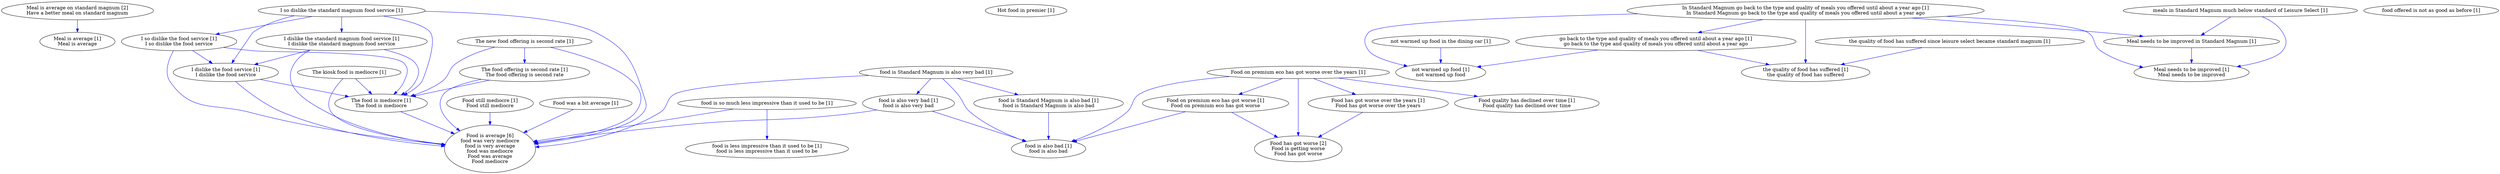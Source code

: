 digraph collapsedGraph {
"Meal is average on standard magnum [2]\nHave a better meal on standard magnum""Food is average [6]\nfood was very mediocre\nfood is very average\nfood was mediocre\nFood was average\nFood mediocre""Food has got worse [2]\nFood is getting worse\nFood has got worse""Food still mediocre [1]\nFood still mediocre""Food quality has declined over time [1]\nFood quality has declined over time""Food on premium eco has got worse over the years [1]""Food on premium eco has got worse [1]\nFood on premium eco has got worse""Food has got worse over the years [1]\nFood has got worse over the years""Food was a bit average [1]""Hot food in premier [1]""I so dislike the standard magnum food service [1]""I dislike the standard magnum food service [1]\nI dislike the standard magnum food service""I dislike the food service [1]\nI dislike the food service""I so dislike the food service [1]\nI so dislike the food service""In Standard Magnum go back to the type and quality of meals you offered until about a year ago [1]\nIn Standard Magnum go back to the type and quality of meals you offered until about a year ago""go back to the type and quality of meals you offered until about a year ago [1]\ngo back to the type and quality of meals you offered until about a year ago""Meal is average [1]\nMeal is average""Meal needs to be improved in Standard Magnum [1]""Meal needs to be improved [1]\nMeal needs to be improved""The kiosk food is mediocre [1]""The food is mediocre [1]\nThe food is mediocre""The new food offering is second rate [1]""The food offering is second rate [1]\nThe food offering is second rate""food is Standard Magnum is also very bad [1]""food is Standard Magnum is also bad [1]\nfood is Standard Magnum is also bad""food is also bad [1]\nfood is also bad""food is also very bad [1]\nfood is also very bad""food is so much less impressive than it used to be [1]""food is less impressive than it used to be [1]\nfood is less impressive than it used to be""food offered is not as good as before [1]""meals in Standard Magnum much below standard of Leisure Select [1]""not warmed up food in the dining car [1]""not warmed up food [1]\nnot warmed up food""the quality of food has suffered since leisure select became standard magnum [1]""the quality of food has suffered [1]\nthe quality of food has suffered""Food on premium eco has got worse over the years [1]" -> "Food on premium eco has got worse [1]\nFood on premium eco has got worse" [color=blue]
"Food on premium eco has got worse over the years [1]" -> "Food has got worse over the years [1]\nFood has got worse over the years" [color=blue]
"Food on premium eco has got worse over the years [1]" -> "Food quality has declined over time [1]\nFood quality has declined over time" [color=blue]
"Food has got worse over the years [1]\nFood has got worse over the years" -> "Food has got worse [2]\nFood is getting worse\nFood has got worse" [color=blue]
"I so dislike the standard magnum food service [1]" -> "I dislike the standard magnum food service [1]\nI dislike the standard magnum food service" [color=blue]
"I dislike the standard magnum food service [1]\nI dislike the standard magnum food service" -> "I dislike the food service [1]\nI dislike the food service" [color=blue]
"I so dislike the standard magnum food service [1]" -> "I so dislike the food service [1]\nI so dislike the food service" [color=blue]
"I so dislike the food service [1]\nI so dislike the food service" -> "I dislike the food service [1]\nI dislike the food service" [color=blue]
"I so dislike the standard magnum food service [1]" -> "I dislike the food service [1]\nI dislike the food service" [color=blue]
"In Standard Magnum go back to the type and quality of meals you offered until about a year ago [1]\nIn Standard Magnum go back to the type and quality of meals you offered until about a year ago" -> "go back to the type and quality of meals you offered until about a year ago [1]\ngo back to the type and quality of meals you offered until about a year ago" [color=blue]
"Meal needs to be improved in Standard Magnum [1]" -> "Meal needs to be improved [1]\nMeal needs to be improved" [color=blue]
"In Standard Magnum go back to the type and quality of meals you offered until about a year ago [1]\nIn Standard Magnum go back to the type and quality of meals you offered until about a year ago" -> "Meal needs to be improved in Standard Magnum [1]" [color=blue]
"The kiosk food is mediocre [1]" -> "The food is mediocre [1]\nThe food is mediocre" [color=blue]
"I dislike the food service [1]\nI dislike the food service" -> "The food is mediocre [1]\nThe food is mediocre" [color=blue]
"I so dislike the food service [1]\nI so dislike the food service" -> "The food is mediocre [1]\nThe food is mediocre" [color=blue]
"The new food offering is second rate [1]" -> "The food offering is second rate [1]\nThe food offering is second rate" [color=blue]
"The food offering is second rate [1]\nThe food offering is second rate" -> "The food is mediocre [1]\nThe food is mediocre" [color=blue]
"food is Standard Magnum is also very bad [1]" -> "food is Standard Magnum is also bad [1]\nfood is Standard Magnum is also bad" [color=blue]
"food is Standard Magnum is also bad [1]\nfood is Standard Magnum is also bad" -> "food is also bad [1]\nfood is also bad" [color=blue]
"food is Standard Magnum is also very bad [1]" -> "food is also very bad [1]\nfood is also very bad" [color=blue]
"food is also very bad [1]\nfood is also very bad" -> "food is also bad [1]\nfood is also bad" [color=blue]
"food is Standard Magnum is also very bad [1]" -> "food is also bad [1]\nfood is also bad" [color=blue]
"Food on premium eco has got worse over the years [1]" -> "food is also bad [1]\nfood is also bad" [color=blue]
"Food on premium eco has got worse [1]\nFood on premium eco has got worse" -> "food is also bad [1]\nfood is also bad" [color=blue]
"food is so much less impressive than it used to be [1]" -> "food is less impressive than it used to be [1]\nfood is less impressive than it used to be" [color=blue]
"Food still mediocre [1]\nFood still mediocre" -> "Food is average [6]\nfood was very mediocre\nfood is very average\nfood was mediocre\nFood was average\nFood mediocre" [color=blue]
"Food was a bit average [1]" -> "Food is average [6]\nfood was very mediocre\nfood is very average\nfood was mediocre\nFood was average\nFood mediocre" [color=blue]
"The kiosk food is mediocre [1]" -> "Food is average [6]\nfood was very mediocre\nfood is very average\nfood was mediocre\nFood was average\nFood mediocre" [color=blue]
"The food is mediocre [1]\nThe food is mediocre" -> "Food is average [6]\nfood was very mediocre\nfood is very average\nfood was mediocre\nFood was average\nFood mediocre" [color=blue]
"food is Standard Magnum is also very bad [1]" -> "Food is average [6]\nfood was very mediocre\nfood is very average\nfood was mediocre\nFood was average\nFood mediocre" [color=blue]
"food is also very bad [1]\nfood is also very bad" -> "Food is average [6]\nfood was very mediocre\nfood is very average\nfood was mediocre\nFood was average\nFood mediocre" [color=blue]
"food is so much less impressive than it used to be [1]" -> "Food is average [6]\nfood was very mediocre\nfood is very average\nfood was mediocre\nFood was average\nFood mediocre" [color=blue]
"meals in Standard Magnum much below standard of Leisure Select [1]" -> "Meal needs to be improved in Standard Magnum [1]" [color=blue]
"not warmed up food in the dining car [1]" -> "not warmed up food [1]\nnot warmed up food" [color=blue]
"In Standard Magnum go back to the type and quality of meals you offered until about a year ago [1]\nIn Standard Magnum go back to the type and quality of meals you offered until about a year ago" -> "not warmed up food [1]\nnot warmed up food" [color=blue]
"go back to the type and quality of meals you offered until about a year ago [1]\ngo back to the type and quality of meals you offered until about a year ago" -> "not warmed up food [1]\nnot warmed up food" [color=blue]
"the quality of food has suffered since leisure select became standard magnum [1]" -> "the quality of food has suffered [1]\nthe quality of food has suffered" [color=blue]
"In Standard Magnum go back to the type and quality of meals you offered until about a year ago [1]\nIn Standard Magnum go back to the type and quality of meals you offered until about a year ago" -> "the quality of food has suffered [1]\nthe quality of food has suffered" [color=blue]
"go back to the type and quality of meals you offered until about a year ago [1]\ngo back to the type and quality of meals you offered until about a year ago" -> "the quality of food has suffered [1]\nthe quality of food has suffered" [color=blue]
"Food on premium eco has got worse over the years [1]" -> "Food has got worse [2]\nFood is getting worse\nFood has got worse" [color=blue]
"Food on premium eco has got worse [1]\nFood on premium eco has got worse" -> "Food has got worse [2]\nFood is getting worse\nFood has got worse" [color=blue]
"Meal is average on standard magnum [2]\nHave a better meal on standard magnum" -> "Meal is average [1]\nMeal is average" [color=blue]
"I so dislike the standard magnum food service [1]" -> "The food is mediocre [1]\nThe food is mediocre" [color=blue]
"I dislike the standard magnum food service [1]\nI dislike the standard magnum food service" -> "The food is mediocre [1]\nThe food is mediocre" [color=blue]
"I dislike the food service [1]\nI dislike the food service" -> "Food is average [6]\nfood was very mediocre\nfood is very average\nfood was mediocre\nFood was average\nFood mediocre" [color=blue]
"I so dislike the food service [1]\nI so dislike the food service" -> "Food is average [6]\nfood was very mediocre\nfood is very average\nfood was mediocre\nFood was average\nFood mediocre" [color=blue]
"In Standard Magnum go back to the type and quality of meals you offered until about a year ago [1]\nIn Standard Magnum go back to the type and quality of meals you offered until about a year ago" -> "Meal needs to be improved [1]\nMeal needs to be improved" [color=blue]
"The new food offering is second rate [1]" -> "The food is mediocre [1]\nThe food is mediocre" [color=blue]
"The food offering is second rate [1]\nThe food offering is second rate" -> "Food is average [6]\nfood was very mediocre\nfood is very average\nfood was mediocre\nFood was average\nFood mediocre" [color=blue]
"meals in Standard Magnum much below standard of Leisure Select [1]" -> "Meal needs to be improved [1]\nMeal needs to be improved" [color=blue]
"I so dislike the standard magnum food service [1]" -> "Food is average [6]\nfood was very mediocre\nfood is very average\nfood was mediocre\nFood was average\nFood mediocre" [color=blue]
"I dislike the standard magnum food service [1]\nI dislike the standard magnum food service" -> "Food is average [6]\nfood was very mediocre\nfood is very average\nfood was mediocre\nFood was average\nFood mediocre" [color=blue]
"The new food offering is second rate [1]" -> "Food is average [6]\nfood was very mediocre\nfood is very average\nfood was mediocre\nFood was average\nFood mediocre" [color=blue]
}